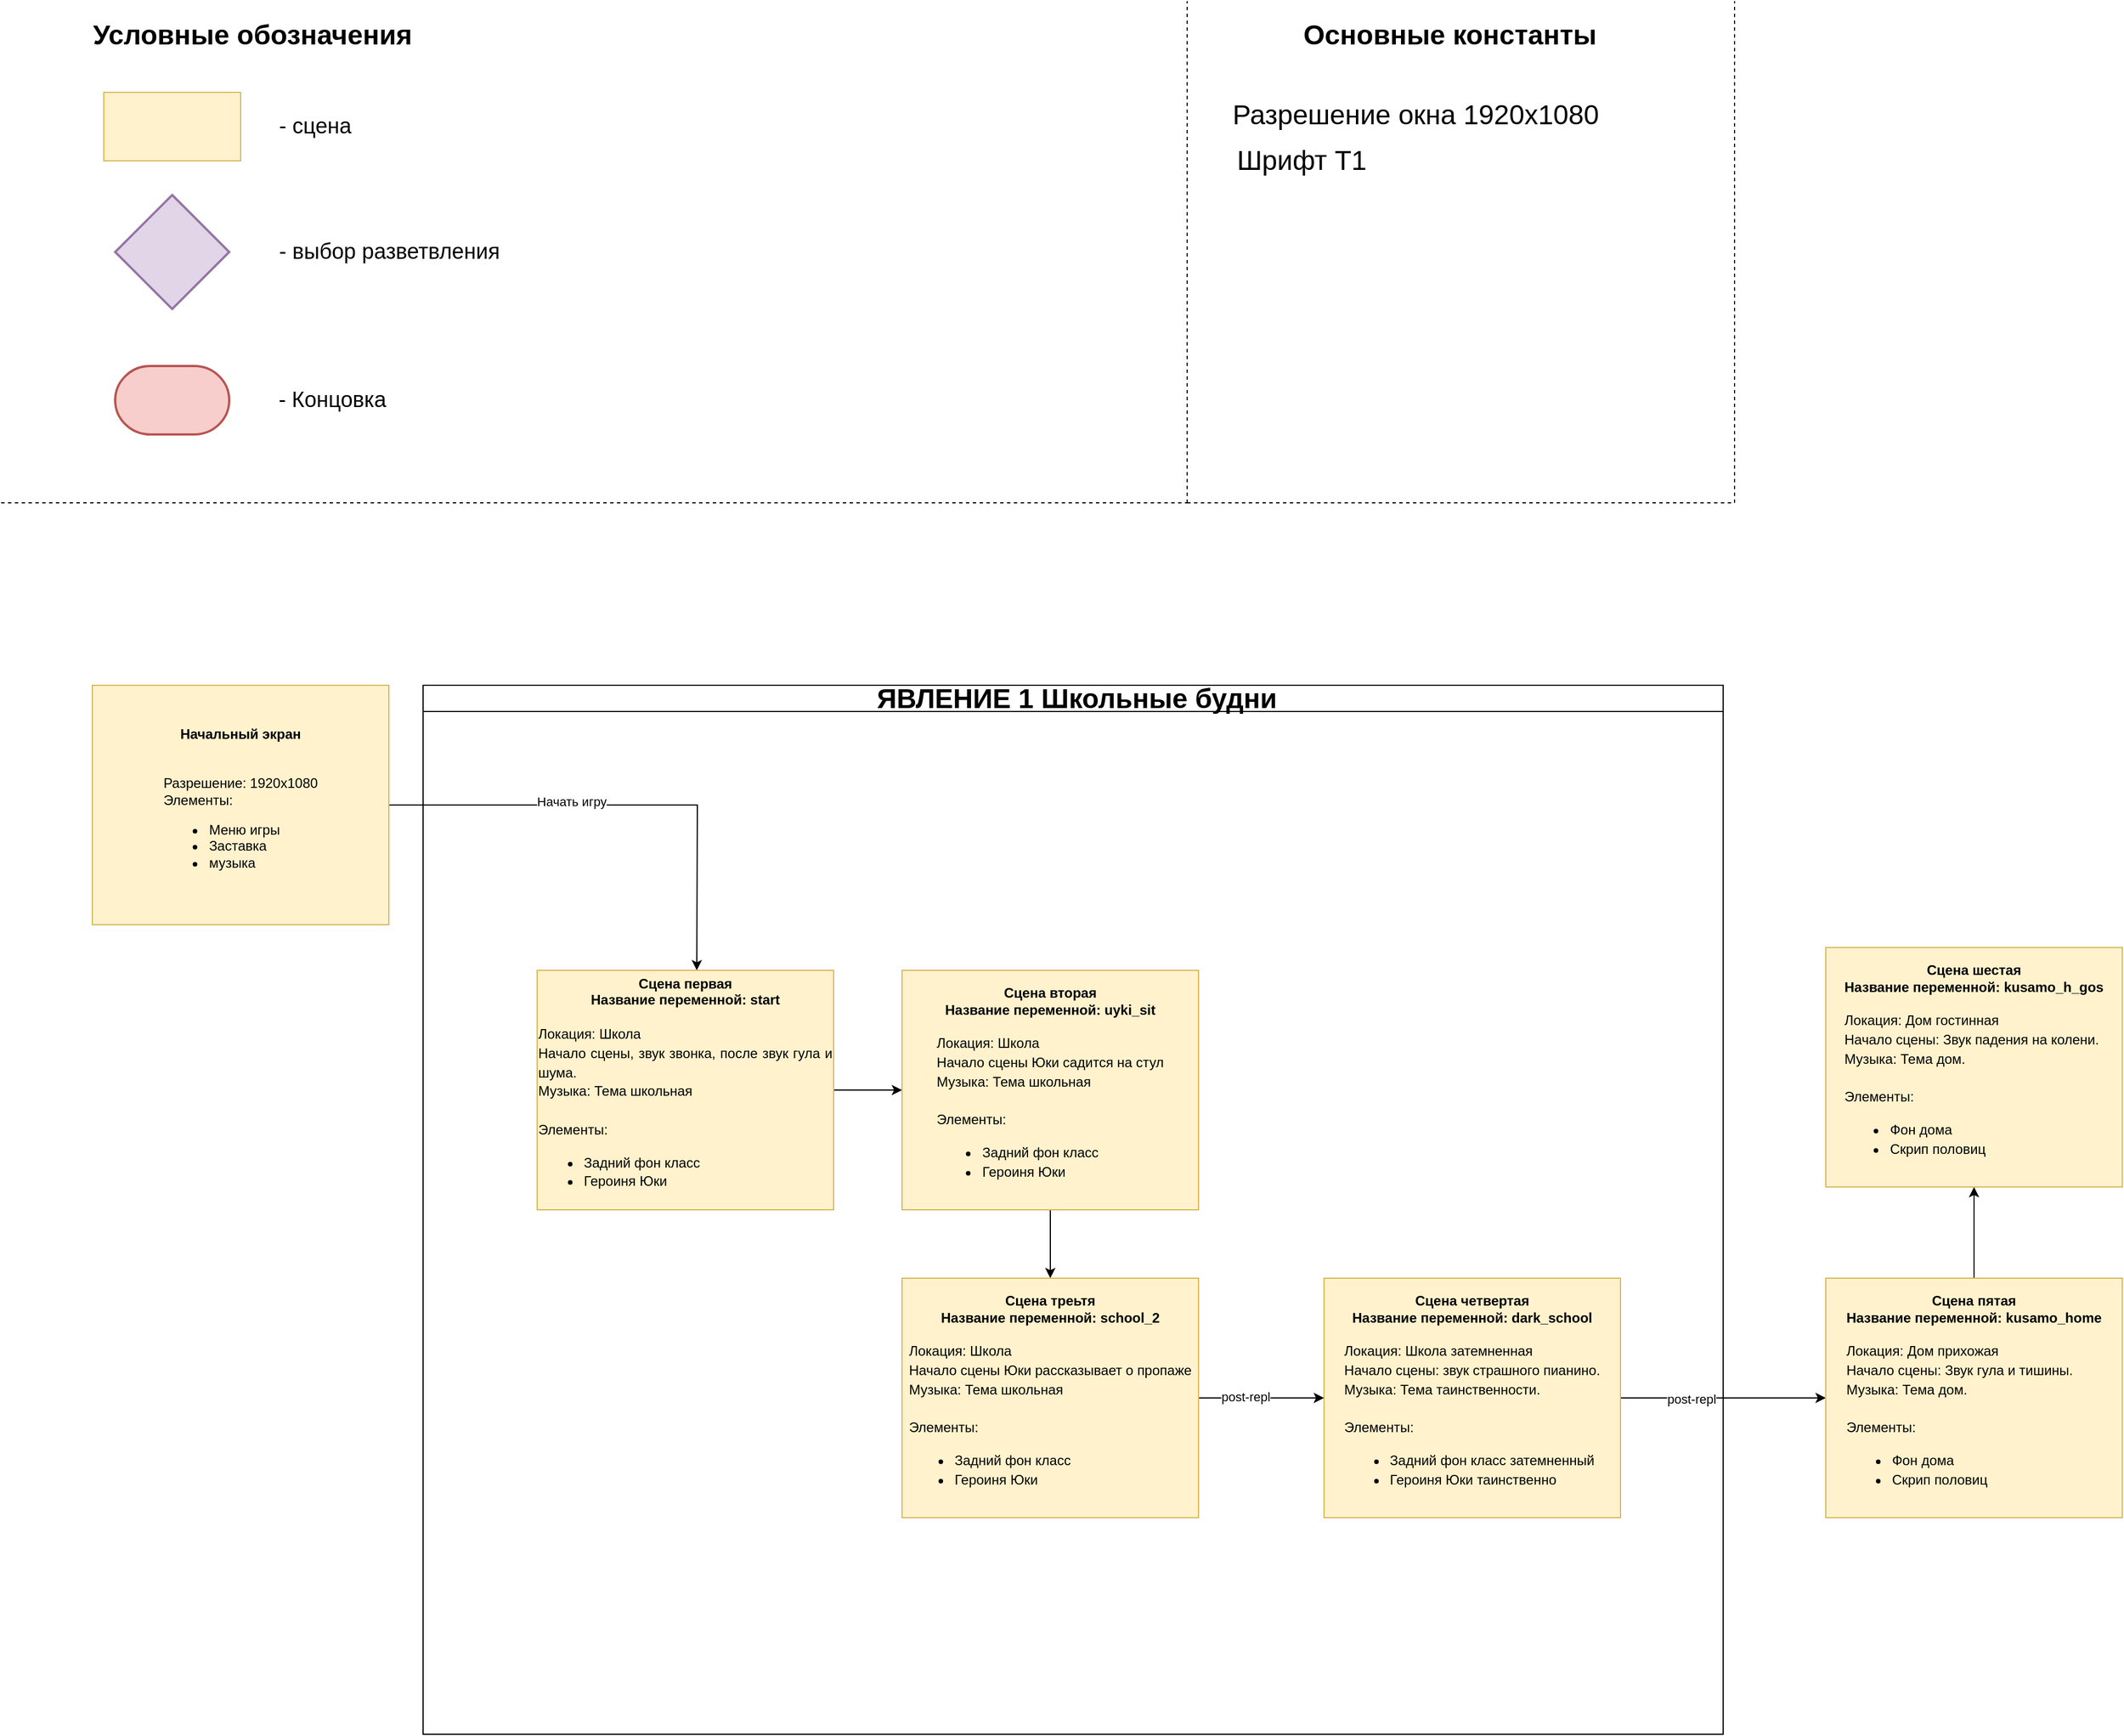 <mxfile version="20.7.4" type="github">
  <diagram id="iidOzPLA2baPN7cKgdQX" name="Страница 1">
    <mxGraphModel dx="1741" dy="958" grid="1" gridSize="10" guides="1" tooltips="1" connect="1" arrows="1" fold="1" page="1" pageScale="1" pageWidth="2339" pageHeight="3300" math="0" shadow="0">
      <root>
        <mxCell id="0" />
        <mxCell id="1" parent="0" />
        <mxCell id="1oXDSo7rBqSQlI5FCUK9-6" style="edgeStyle=orthogonalEdgeStyle;rounded=0;orthogonalLoop=1;jettySize=auto;html=1;" edge="1" parent="1" source="1oXDSo7rBqSQlI5FCUK9-2">
          <mxGeometry relative="1" as="geometry">
            <mxPoint x="610" y="850" as="targetPoint" />
          </mxGeometry>
        </mxCell>
        <mxCell id="1oXDSo7rBqSQlI5FCUK9-7" value="Начать игру" style="edgeLabel;html=1;align=center;verticalAlign=middle;resizable=0;points=[];" vertex="1" connectable="0" parent="1oXDSo7rBqSQlI5FCUK9-6">
          <mxGeometry x="-0.229" y="3" relative="1" as="geometry">
            <mxPoint as="offset" />
          </mxGeometry>
        </mxCell>
        <mxCell id="1oXDSo7rBqSQlI5FCUK9-2" value="&lt;b&gt;Начальный экран&lt;/b&gt;&lt;br&gt;&lt;br&gt;&lt;br&gt;Разрешение: 1920х1080&lt;br&gt;&lt;div style=&quot;text-align: justify;&quot;&gt;&lt;span style=&quot;background-color: initial;&quot;&gt;Элементы:&amp;nbsp;&lt;/span&gt;&lt;/div&gt;&lt;div style=&quot;text-align: justify;&quot;&gt;&lt;ul&gt;&lt;li&gt;Меню игры&lt;/li&gt;&lt;li&gt;Заставка&lt;/li&gt;&lt;li&gt;музыка&lt;/li&gt;&lt;/ul&gt;&lt;/div&gt;" style="rounded=0;whiteSpace=wrap;html=1;fillColor=#fff2cc;strokeColor=#d6b656;" vertex="1" parent="1">
          <mxGeometry x="80" y="600" width="260" height="210" as="geometry" />
        </mxCell>
        <mxCell id="1oXDSo7rBqSQlI5FCUK9-28" value="" style="edgeStyle=orthogonalEdgeStyle;rounded=0;orthogonalLoop=1;jettySize=auto;html=1;fontSize=11;" edge="1" parent="1" source="1oXDSo7rBqSQlI5FCUK9-4" target="1oXDSo7rBqSQlI5FCUK9-27">
          <mxGeometry relative="1" as="geometry" />
        </mxCell>
        <mxCell id="1oXDSo7rBqSQlI5FCUK9-4" value="&lt;b&gt;Сцена первая&lt;br&gt;Название переменной: start&lt;br&gt;&lt;/b&gt;&lt;br&gt;&lt;div style=&quot;text-align: justify; line-height: 140%;&quot;&gt;&lt;span style=&quot;background-color: initial;&quot;&gt;Локация: Школа&lt;/span&gt;&lt;/div&gt;&lt;div style=&quot;text-align: justify; line-height: 140%;&quot;&gt;&lt;span style=&quot;background-color: initial;&quot;&gt;Начало сцены, звук звонка, после звук гула и шума.&lt;/span&gt;&lt;/div&gt;&lt;div style=&quot;text-align: justify; line-height: 140%;&quot;&gt;&lt;span style=&quot;background-color: initial;&quot;&gt;Музыка: Тема школьная&amp;nbsp;&lt;/span&gt;&lt;/div&gt;&lt;div style=&quot;text-align: justify; line-height: 140%;&quot;&gt;&lt;br&gt;&lt;/div&gt;&lt;div style=&quot;text-align: justify; line-height: 140%;&quot;&gt;&lt;span style=&quot;background-color: initial;&quot;&gt;Элементы:&lt;/span&gt;&lt;/div&gt;&lt;ul style=&quot;line-height: 140%;&quot;&gt;&lt;li style=&quot;text-align: justify;&quot;&gt;Задний фон класс&lt;/li&gt;&lt;li style=&quot;text-align: justify;&quot;&gt;Героиня Юки&amp;nbsp;&lt;/li&gt;&lt;/ul&gt;" style="rounded=0;whiteSpace=wrap;html=1;fillColor=#fff2cc;strokeColor=#d6b656;" vertex="1" parent="1">
          <mxGeometry x="470" y="850" width="260" height="210" as="geometry" />
        </mxCell>
        <mxCell id="1oXDSo7rBqSQlI5FCUK9-8" value="" style="rounded=0;whiteSpace=wrap;html=1;fillColor=#fff2cc;strokeColor=#d6b656;" vertex="1" parent="1">
          <mxGeometry x="90" y="80" width="120" height="60" as="geometry" />
        </mxCell>
        <mxCell id="1oXDSo7rBqSQlI5FCUK9-9" value="&lt;b&gt;&lt;font style=&quot;font-size: 24px;&quot;&gt;Условные обозначения&lt;/font&gt;&lt;/b&gt;" style="text;html=1;align=center;verticalAlign=middle;resizable=0;points=[];autosize=1;strokeColor=none;fillColor=none;" vertex="1" parent="1">
          <mxGeometry x="70" y="10" width="300" height="40" as="geometry" />
        </mxCell>
        <mxCell id="1oXDSo7rBqSQlI5FCUK9-11" value="" style="strokeWidth=2;html=1;shape=mxgraph.flowchart.decision;whiteSpace=wrap;fillColor=#e1d5e7;strokeColor=#9673a6;" vertex="1" parent="1">
          <mxGeometry x="100" y="170" width="100" height="100" as="geometry" />
        </mxCell>
        <mxCell id="1oXDSo7rBqSQlI5FCUK9-12" value="" style="strokeWidth=2;html=1;shape=mxgraph.flowchart.terminator;whiteSpace=wrap;fillColor=#f8cecc;strokeColor=#b85450;" vertex="1" parent="1">
          <mxGeometry x="100" y="320" width="100" height="60" as="geometry" />
        </mxCell>
        <mxCell id="1oXDSo7rBqSQlI5FCUK9-13" value="&lt;font style=&quot;font-size: 19px;&quot;&gt;- сцена&lt;/font&gt;" style="text;html=1;align=center;verticalAlign=middle;resizable=0;points=[];autosize=1;strokeColor=none;fillColor=none;" vertex="1" parent="1">
          <mxGeometry x="230" y="90" width="90" height="40" as="geometry" />
        </mxCell>
        <mxCell id="1oXDSo7rBqSQlI5FCUK9-14" value="&lt;font style=&quot;font-size: 19px;&quot;&gt;- выбор разветвления&lt;/font&gt;" style="text;html=1;align=center;verticalAlign=middle;resizable=0;points=[];autosize=1;strokeColor=none;fillColor=none;" vertex="1" parent="1">
          <mxGeometry x="230" y="200" width="220" height="40" as="geometry" />
        </mxCell>
        <mxCell id="1oXDSo7rBqSQlI5FCUK9-15" value="&lt;font style=&quot;font-size: 19px;&quot;&gt;- Концовка&lt;/font&gt;" style="text;html=1;align=center;verticalAlign=middle;resizable=0;points=[];autosize=1;strokeColor=none;fillColor=none;" vertex="1" parent="1">
          <mxGeometry x="230" y="330" width="120" height="40" as="geometry" />
        </mxCell>
        <mxCell id="1oXDSo7rBqSQlI5FCUK9-17" value="" style="endArrow=none;dashed=1;html=1;rounded=0;fontSize=24;" edge="1" parent="1">
          <mxGeometry width="50" height="50" relative="1" as="geometry">
            <mxPoint y="440" as="sourcePoint" />
            <mxPoint x="1040" y="440" as="targetPoint" />
          </mxGeometry>
        </mxCell>
        <mxCell id="1oXDSo7rBqSQlI5FCUK9-18" value="" style="endArrow=none;dashed=1;html=1;rounded=0;fontSize=24;" edge="1" parent="1">
          <mxGeometry width="50" height="50" relative="1" as="geometry">
            <mxPoint x="1040" y="440" as="sourcePoint" />
            <mxPoint x="1040" as="targetPoint" />
          </mxGeometry>
        </mxCell>
        <mxCell id="1oXDSo7rBqSQlI5FCUK9-19" value="" style="endArrow=none;dashed=1;html=1;rounded=0;fontSize=24;" edge="1" parent="1">
          <mxGeometry width="50" height="50" relative="1" as="geometry">
            <mxPoint x="1040" y="440" as="sourcePoint" />
            <mxPoint x="1520" y="440" as="targetPoint" />
          </mxGeometry>
        </mxCell>
        <mxCell id="1oXDSo7rBqSQlI5FCUK9-20" value="" style="endArrow=none;dashed=1;html=1;rounded=0;fontSize=24;" edge="1" parent="1">
          <mxGeometry width="50" height="50" relative="1" as="geometry">
            <mxPoint x="1520" y="440" as="sourcePoint" />
            <mxPoint x="1520" as="targetPoint" />
          </mxGeometry>
        </mxCell>
        <mxCell id="1oXDSo7rBqSQlI5FCUK9-21" value="&lt;b&gt;&lt;font style=&quot;font-size: 24px;&quot;&gt;Основные константы&lt;/font&gt;&lt;/b&gt;" style="text;html=1;align=center;verticalAlign=middle;resizable=0;points=[];autosize=1;strokeColor=none;fillColor=none;" vertex="1" parent="1">
          <mxGeometry x="1130" y="10" width="280" height="40" as="geometry" />
        </mxCell>
        <mxCell id="1oXDSo7rBqSQlI5FCUK9-22" value="Разрешение окна 1920х1080" style="text;html=1;align=center;verticalAlign=middle;resizable=0;points=[];autosize=1;strokeColor=none;fillColor=none;fontSize=24;" vertex="1" parent="1">
          <mxGeometry x="1070" y="80" width="340" height="40" as="geometry" />
        </mxCell>
        <mxCell id="1oXDSo7rBqSQlI5FCUK9-23" value="Шрифт T1" style="text;html=1;align=center;verticalAlign=middle;resizable=0;points=[];autosize=1;strokeColor=none;fillColor=none;fontSize=24;" vertex="1" parent="1">
          <mxGeometry x="1070" y="120" width="140" height="40" as="geometry" />
        </mxCell>
        <mxCell id="1oXDSo7rBqSQlI5FCUK9-38" style="edgeStyle=orthogonalEdgeStyle;rounded=0;orthogonalLoop=1;jettySize=auto;html=1;entryX=0;entryY=0.5;entryDx=0;entryDy=0;fontSize=24;" edge="1" parent="1" source="1oXDSo7rBqSQlI5FCUK9-24" target="1oXDSo7rBqSQlI5FCUK9-37">
          <mxGeometry relative="1" as="geometry" />
        </mxCell>
        <mxCell id="1oXDSo7rBqSQlI5FCUK9-40" value="post-repl" style="edgeLabel;html=1;align=center;verticalAlign=middle;resizable=0;points=[];fontSize=11;" vertex="1" connectable="0" parent="1oXDSo7rBqSQlI5FCUK9-38">
          <mxGeometry x="-0.316" y="-1" relative="1" as="geometry">
            <mxPoint as="offset" />
          </mxGeometry>
        </mxCell>
        <mxCell id="1oXDSo7rBqSQlI5FCUK9-24" value="&lt;b&gt;Сцена четвертая&lt;br&gt;&lt;/b&gt;&lt;b style=&quot;border-color: var(--border-color);&quot;&gt;Название переменной: dark_school&lt;/b&gt;&lt;b&gt;&lt;br&gt;&lt;/b&gt;&lt;br&gt;&lt;div style=&quot;text-align: justify; line-height: 140%;&quot;&gt;&lt;span style=&quot;background-color: initial;&quot;&gt;Локация: Школа затемненная&lt;/span&gt;&lt;/div&gt;&lt;div style=&quot;text-align: justify; line-height: 140%;&quot;&gt;&lt;span style=&quot;background-color: initial;&quot;&gt;Начало сцены: звук страшного пианино.&lt;/span&gt;&lt;/div&gt;&lt;div style=&quot;text-align: justify; line-height: 140%;&quot;&gt;&lt;span style=&quot;background-color: initial;&quot;&gt;Музыка: Тема таинственности.&lt;/span&gt;&lt;/div&gt;&lt;div style=&quot;text-align: justify; line-height: 140%;&quot;&gt;&lt;br&gt;&lt;/div&gt;&lt;div style=&quot;text-align: justify; line-height: 140%;&quot;&gt;&lt;span style=&quot;background-color: initial;&quot;&gt;Элементы:&lt;/span&gt;&lt;/div&gt;&lt;ul style=&quot;line-height: 140%;&quot;&gt;&lt;li style=&quot;text-align: justify;&quot;&gt;Задний фон класс затемненный&lt;/li&gt;&lt;li style=&quot;text-align: justify;&quot;&gt;Героиня Юки таинственно&amp;nbsp;&lt;/li&gt;&lt;/ul&gt;" style="rounded=0;whiteSpace=wrap;html=1;fillColor=#fff2cc;strokeColor=#d6b656;" vertex="1" parent="1">
          <mxGeometry x="1160" y="1120" width="260" height="210" as="geometry" />
        </mxCell>
        <mxCell id="1oXDSo7rBqSQlI5FCUK9-32" value="" style="edgeStyle=orthogonalEdgeStyle;rounded=0;orthogonalLoop=1;jettySize=auto;html=1;fontSize=11;" edge="1" parent="1" source="1oXDSo7rBqSQlI5FCUK9-27" target="1oXDSo7rBqSQlI5FCUK9-31">
          <mxGeometry relative="1" as="geometry" />
        </mxCell>
        <mxCell id="1oXDSo7rBqSQlI5FCUK9-27" value="&lt;b&gt;Сцена вторая&lt;br&gt;&lt;/b&gt;&lt;b style=&quot;border-color: var(--border-color);&quot;&gt;Название переменной: uyki_sit&lt;/b&gt;&lt;b&gt;&lt;br&gt;&lt;/b&gt;&lt;br&gt;&lt;div style=&quot;text-align: justify; line-height: 140%;&quot;&gt;&lt;span style=&quot;background-color: initial;&quot;&gt;Локация: Школа&lt;/span&gt;&lt;/div&gt;&lt;div style=&quot;text-align: justify; line-height: 140%;&quot;&gt;&lt;span style=&quot;background-color: initial;&quot;&gt;Начало сцены Юки садится на стул&lt;/span&gt;&lt;/div&gt;&lt;div style=&quot;text-align: justify; line-height: 140%;&quot;&gt;&lt;span style=&quot;background-color: initial;&quot;&gt;Музыка: Тема школьная&amp;nbsp;&lt;/span&gt;&lt;/div&gt;&lt;div style=&quot;text-align: justify; line-height: 140%;&quot;&gt;&lt;br&gt;&lt;/div&gt;&lt;div style=&quot;text-align: justify; line-height: 140%;&quot;&gt;&lt;span style=&quot;background-color: initial;&quot;&gt;Элементы:&lt;/span&gt;&lt;/div&gt;&lt;ul style=&quot;line-height: 140%;&quot;&gt;&lt;li style=&quot;text-align: justify;&quot;&gt;Задний фон класс&lt;/li&gt;&lt;li style=&quot;text-align: justify;&quot;&gt;Героиня Юки&lt;/li&gt;&lt;/ul&gt;" style="rounded=0;whiteSpace=wrap;html=1;fillColor=#fff2cc;strokeColor=#d6b656;" vertex="1" parent="1">
          <mxGeometry x="790" y="850" width="260" height="210" as="geometry" />
        </mxCell>
        <mxCell id="1oXDSo7rBqSQlI5FCUK9-33" value="" style="edgeStyle=orthogonalEdgeStyle;rounded=0;orthogonalLoop=1;jettySize=auto;html=1;fontSize=11;" edge="1" parent="1" source="1oXDSo7rBqSQlI5FCUK9-31" target="1oXDSo7rBqSQlI5FCUK9-24">
          <mxGeometry relative="1" as="geometry" />
        </mxCell>
        <mxCell id="1oXDSo7rBqSQlI5FCUK9-34" value="post-repl" style="edgeLabel;html=1;align=center;verticalAlign=middle;resizable=0;points=[];fontSize=11;" vertex="1" connectable="0" parent="1oXDSo7rBqSQlI5FCUK9-33">
          <mxGeometry x="-0.255" y="1" relative="1" as="geometry">
            <mxPoint as="offset" />
          </mxGeometry>
        </mxCell>
        <mxCell id="1oXDSo7rBqSQlI5FCUK9-31" value="&lt;b&gt;Сцена треьтя&lt;br&gt;&lt;/b&gt;&lt;b style=&quot;border-color: var(--border-color);&quot;&gt;Название переменной: school_2&lt;/b&gt;&lt;b&gt;&lt;br&gt;&lt;/b&gt;&lt;br&gt;&lt;div style=&quot;text-align: justify; line-height: 140%;&quot;&gt;&lt;span style=&quot;background-color: initial;&quot;&gt;Локация: Школа&lt;/span&gt;&lt;/div&gt;&lt;div style=&quot;text-align: justify; line-height: 140%;&quot;&gt;&lt;span style=&quot;background-color: initial;&quot;&gt;Начало сцены Юки рассказывает о пропаже&lt;/span&gt;&lt;/div&gt;&lt;div style=&quot;text-align: justify; line-height: 140%;&quot;&gt;&lt;span style=&quot;background-color: initial;&quot;&gt;Музыка: Тема школьная&amp;nbsp;&lt;/span&gt;&lt;/div&gt;&lt;div style=&quot;text-align: justify; line-height: 140%;&quot;&gt;&lt;br&gt;&lt;/div&gt;&lt;div style=&quot;text-align: justify; line-height: 140%;&quot;&gt;&lt;span style=&quot;background-color: initial;&quot;&gt;Элементы:&lt;/span&gt;&lt;/div&gt;&lt;ul style=&quot;line-height: 140%;&quot;&gt;&lt;li style=&quot;text-align: justify;&quot;&gt;Задний фон класс&lt;/li&gt;&lt;li style=&quot;text-align: justify;&quot;&gt;Героиня Юки&lt;/li&gt;&lt;/ul&gt;" style="rounded=0;whiteSpace=wrap;html=1;fillColor=#fff2cc;strokeColor=#d6b656;" vertex="1" parent="1">
          <mxGeometry x="790" y="1120" width="260" height="210" as="geometry" />
        </mxCell>
        <mxCell id="1oXDSo7rBqSQlI5FCUK9-35" value="&lt;font style=&quot;font-size: 24px;&quot;&gt;&amp;nbsp;ЯВЛЕНИЕ 1&amp;nbsp;&lt;span&gt;Школьные будни&lt;/span&gt;&lt;/font&gt;" style="swimlane;whiteSpace=wrap;html=1;fontSize=11;" vertex="1" parent="1">
          <mxGeometry x="370" y="600" width="1140" height="920" as="geometry">
            <mxRectangle x="370" y="600" width="400" height="40" as="alternateBounds" />
          </mxGeometry>
        </mxCell>
        <mxCell id="1oXDSo7rBqSQlI5FCUK9-42" value="" style="edgeStyle=orthogonalEdgeStyle;rounded=0;orthogonalLoop=1;jettySize=auto;html=1;fontSize=11;" edge="1" parent="1" source="1oXDSo7rBqSQlI5FCUK9-37" target="1oXDSo7rBqSQlI5FCUK9-41">
          <mxGeometry relative="1" as="geometry" />
        </mxCell>
        <mxCell id="1oXDSo7rBqSQlI5FCUK9-37" value="&lt;b&gt;Сцена пятая&lt;br&gt;&lt;/b&gt;&lt;b style=&quot;border-color: var(--border-color);&quot;&gt;Название переменной: kusamo_home&lt;/b&gt;&lt;b&gt;&lt;br&gt;&lt;/b&gt;&lt;br&gt;&lt;div style=&quot;text-align: justify; line-height: 140%;&quot;&gt;&lt;span style=&quot;background-color: initial;&quot;&gt;Локация: Дом прихожая&lt;/span&gt;&lt;/div&gt;&lt;div style=&quot;text-align: justify; line-height: 140%;&quot;&gt;&lt;span style=&quot;background-color: initial;&quot;&gt;Начало сцены: Звук гула и тишины.&lt;/span&gt;&lt;/div&gt;&lt;div style=&quot;text-align: justify; line-height: 140%;&quot;&gt;&lt;span style=&quot;background-color: initial;&quot;&gt;Музыка: Тема дом.&lt;/span&gt;&lt;/div&gt;&lt;div style=&quot;text-align: justify; line-height: 140%;&quot;&gt;&lt;br&gt;&lt;/div&gt;&lt;div style=&quot;text-align: justify; line-height: 140%;&quot;&gt;&lt;span style=&quot;background-color: initial;&quot;&gt;Элементы:&lt;/span&gt;&lt;/div&gt;&lt;ul style=&quot;line-height: 140%;&quot;&gt;&lt;li style=&quot;text-align: justify;&quot;&gt;Фон дома&lt;/li&gt;&lt;li style=&quot;text-align: justify;&quot;&gt;Скрип половиц&lt;/li&gt;&lt;/ul&gt;" style="rounded=0;whiteSpace=wrap;html=1;fillColor=#fff2cc;strokeColor=#d6b656;" vertex="1" parent="1">
          <mxGeometry x="1600" y="1120" width="260" height="210" as="geometry" />
        </mxCell>
        <mxCell id="1oXDSo7rBqSQlI5FCUK9-41" value="&lt;b&gt;Сцена шестая&lt;br&gt;&lt;/b&gt;&lt;b style=&quot;border-color: var(--border-color);&quot;&gt;Название переменной: kusamo_h_gos&lt;/b&gt;&lt;b&gt;&lt;br&gt;&lt;/b&gt;&lt;br&gt;&lt;div style=&quot;text-align: justify; line-height: 140%;&quot;&gt;&lt;span style=&quot;background-color: initial;&quot;&gt;Локация: Дом гостинная&amp;nbsp;&lt;/span&gt;&lt;/div&gt;&lt;div style=&quot;text-align: justify; line-height: 140%;&quot;&gt;&lt;span style=&quot;background-color: initial;&quot;&gt;Начало сцены: Звук падения на колени.&lt;/span&gt;&lt;/div&gt;&lt;div style=&quot;text-align: justify; line-height: 140%;&quot;&gt;&lt;span style=&quot;background-color: initial;&quot;&gt;Музыка: Тема дом.&lt;/span&gt;&lt;/div&gt;&lt;div style=&quot;text-align: justify; line-height: 140%;&quot;&gt;&lt;br&gt;&lt;/div&gt;&lt;div style=&quot;text-align: justify; line-height: 140%;&quot;&gt;&lt;span style=&quot;background-color: initial;&quot;&gt;Элементы:&lt;/span&gt;&lt;/div&gt;&lt;ul style=&quot;line-height: 140%;&quot;&gt;&lt;li style=&quot;text-align: justify;&quot;&gt;Фон дома&lt;/li&gt;&lt;li style=&quot;text-align: justify;&quot;&gt;Скрип половиц&lt;/li&gt;&lt;/ul&gt;" style="rounded=0;whiteSpace=wrap;html=1;fillColor=#fff2cc;strokeColor=#d6b656;" vertex="1" parent="1">
          <mxGeometry x="1600" y="830" width="260" height="210" as="geometry" />
        </mxCell>
      </root>
    </mxGraphModel>
  </diagram>
</mxfile>
